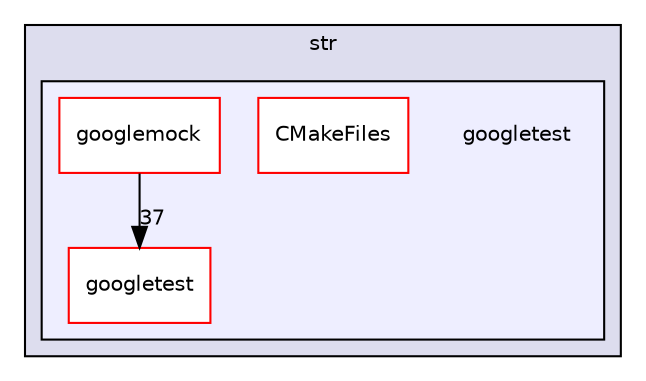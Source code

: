 digraph "str/googletest" {
  compound=true
  node [ fontsize="10", fontname="Helvetica"];
  edge [ labelfontsize="10", labelfontname="Helvetica"];
  subgraph clusterdir_c882bb6fa009938b7b09c7ff2cbfbf0e {
    graph [ bgcolor="#ddddee", pencolor="black", label="str" fontname="Helvetica", fontsize="10", URL="dir_c882bb6fa009938b7b09c7ff2cbfbf0e.html"]
  subgraph clusterdir_7843869d34b8b4d6e1bd6af8e6d72fdd {
    graph [ bgcolor="#eeeeff", pencolor="black", label="" URL="dir_7843869d34b8b4d6e1bd6af8e6d72fdd.html"];
    dir_7843869d34b8b4d6e1bd6af8e6d72fdd [shape=plaintext label="googletest"];
    dir_330ba0031d447a4419a1e16f9f1aa065 [shape=box label="CMakeFiles" color="red" fillcolor="white" style="filled" URL="dir_330ba0031d447a4419a1e16f9f1aa065.html"];
    dir_505c612fa4f60f738c9a61b63d016808 [shape=box label="googlemock" color="red" fillcolor="white" style="filled" URL="dir_505c612fa4f60f738c9a61b63d016808.html"];
    dir_a21a0e80132c4b903f36a071ccc3ec77 [shape=box label="googletest" color="red" fillcolor="white" style="filled" URL="dir_a21a0e80132c4b903f36a071ccc3ec77.html"];
  }
  }
  dir_505c612fa4f60f738c9a61b63d016808->dir_a21a0e80132c4b903f36a071ccc3ec77 [headlabel="37", labeldistance=1.5 headhref="dir_000009_000017.html"];
}
